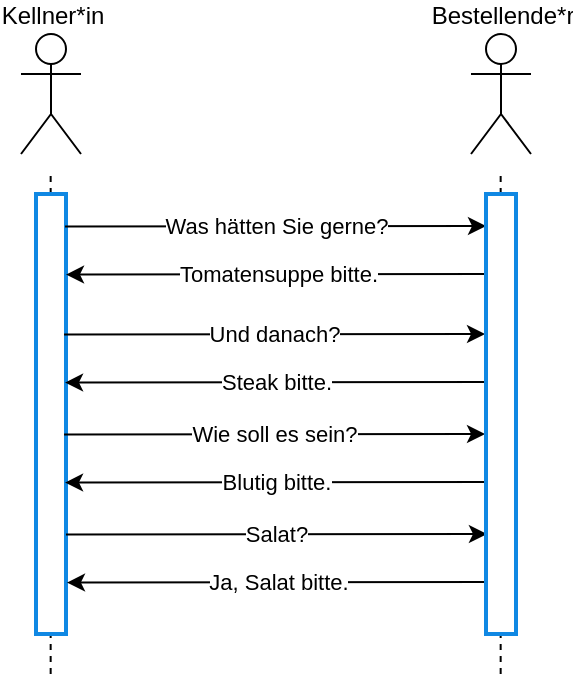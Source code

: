 <mxfile version="16.5.2" type="device"><diagram id="Leyl3rW_nlBt5nnhuCO2" name="Page-1"><mxGraphModel dx="980" dy="540" grid="1" gridSize="10" guides="1" tooltips="1" connect="1" arrows="1" fold="1" page="1" pageScale="1" pageWidth="1169" pageHeight="827" math="0" shadow="0"><root><mxCell id="0"/><mxCell id="1" parent="0"/><mxCell id="IVCKebakMnqVJ9-r233U-1" value="Kellner*in" style="shape=umlActor;verticalLabelPosition=top;verticalAlign=bottom;html=1;outlineConnect=0;labelPosition=center;align=center;" vertex="1" parent="1"><mxGeometry x="287.5" y="100" width="30" height="60" as="geometry"/></mxCell><mxCell id="IVCKebakMnqVJ9-r233U-4" value="" style="endArrow=none;dashed=1;html=1;rounded=0;" edge="1" parent="1"><mxGeometry width="50" height="50" relative="1" as="geometry"><mxPoint x="302.33" y="420" as="sourcePoint"/><mxPoint x="302.33" y="170" as="targetPoint"/></mxGeometry></mxCell><mxCell id="IVCKebakMnqVJ9-r233U-3" value="" style="whiteSpace=wrap;html=1;imageAspect=0;fillColor=#FFFFFF;strokeColor=#1088E3;strokeWidth=2;" vertex="1" parent="1"><mxGeometry x="295" y="180" width="15" height="220" as="geometry"/></mxCell><mxCell id="IVCKebakMnqVJ9-r233U-13" value="" style="endArrow=classic;html=1;rounded=0;strokeColor=#000000;exitX=0.968;exitY=0.074;exitDx=0;exitDy=0;exitPerimeter=0;" edge="1" parent="1" source="IVCKebakMnqVJ9-r233U-3"><mxGeometry relative="1" as="geometry"><mxPoint x="400" y="240" as="sourcePoint"/><mxPoint x="520" y="196" as="targetPoint"/></mxGeometry></mxCell><mxCell id="IVCKebakMnqVJ9-r233U-14" value="Was hätten Sie gerne?" style="edgeLabel;resizable=0;html=1;align=center;verticalAlign=middle;strokeColor=#1088E3;strokeWidth=2;fillColor=#FFFFFF;" connectable="0" vertex="1" parent="IVCKebakMnqVJ9-r233U-13"><mxGeometry relative="1" as="geometry"/></mxCell><mxCell id="IVCKebakMnqVJ9-r233U-15" value="" style="endArrow=classic;html=1;rounded=0;strokeColor=default;exitX=0.968;exitY=0.074;exitDx=0;exitDy=0;exitPerimeter=0;anchorPointDirection=1;" edge="1" parent="1"><mxGeometry relative="1" as="geometry"><mxPoint x="520.48" y="220" as="sourcePoint"/><mxPoint x="310" y="220.28" as="targetPoint"/></mxGeometry></mxCell><mxCell id="IVCKebakMnqVJ9-r233U-16" value="Tomatensuppe bitte." style="edgeLabel;resizable=0;html=1;align=center;verticalAlign=middle;strokeColor=#1088E3;strokeWidth=2;fillColor=#FFFFFF;" connectable="0" vertex="1" parent="IVCKebakMnqVJ9-r233U-15"><mxGeometry relative="1" as="geometry"/></mxCell><mxCell id="IVCKebakMnqVJ9-r233U-17" value="" style="endArrow=classic;html=1;rounded=0;strokeColor=#000000;exitX=0.968;exitY=0.074;exitDx=0;exitDy=0;exitPerimeter=0;" edge="1" parent="1"><mxGeometry relative="1" as="geometry"><mxPoint x="309.04" y="250.28" as="sourcePoint"/><mxPoint x="519.52" y="250" as="targetPoint"/></mxGeometry></mxCell><mxCell id="IVCKebakMnqVJ9-r233U-18" value="Und danach?" style="edgeLabel;resizable=0;html=1;align=center;verticalAlign=middle;strokeColor=#1088E3;strokeWidth=2;fillColor=#FFFFFF;" connectable="0" vertex="1" parent="IVCKebakMnqVJ9-r233U-17"><mxGeometry relative="1" as="geometry"/></mxCell><mxCell id="IVCKebakMnqVJ9-r233U-19" value="" style="endArrow=classic;html=1;rounded=0;strokeColor=default;exitX=0.968;exitY=0.074;exitDx=0;exitDy=0;exitPerimeter=0;anchorPointDirection=1;" edge="1" parent="1"><mxGeometry relative="1" as="geometry"><mxPoint x="520" y="274" as="sourcePoint"/><mxPoint x="309.52" y="274.28" as="targetPoint"/></mxGeometry></mxCell><mxCell id="IVCKebakMnqVJ9-r233U-20" value="Steak bitte." style="edgeLabel;resizable=0;html=1;align=center;verticalAlign=middle;strokeColor=#1088E3;strokeWidth=2;fillColor=#FFFFFF;" connectable="0" vertex="1" parent="IVCKebakMnqVJ9-r233U-19"><mxGeometry relative="1" as="geometry"/></mxCell><mxCell id="IVCKebakMnqVJ9-r233U-21" value="" style="endArrow=classic;html=1;rounded=0;strokeColor=#000000;exitX=0.968;exitY=0.074;exitDx=0;exitDy=0;exitPerimeter=0;" edge="1" parent="1"><mxGeometry relative="1" as="geometry"><mxPoint x="309.04" y="300.28" as="sourcePoint"/><mxPoint x="519.52" y="300" as="targetPoint"/></mxGeometry></mxCell><mxCell id="IVCKebakMnqVJ9-r233U-22" value="Wie soll es sein?" style="edgeLabel;resizable=0;html=1;align=center;verticalAlign=middle;strokeColor=#1088E3;strokeWidth=2;fillColor=#FFFFFF;" connectable="0" vertex="1" parent="IVCKebakMnqVJ9-r233U-21"><mxGeometry relative="1" as="geometry"/></mxCell><mxCell id="IVCKebakMnqVJ9-r233U-23" value="" style="endArrow=classic;html=1;rounded=0;strokeColor=default;exitX=0.968;exitY=0.074;exitDx=0;exitDy=0;exitPerimeter=0;anchorPointDirection=1;" edge="1" parent="1"><mxGeometry relative="1" as="geometry"><mxPoint x="520" y="324" as="sourcePoint"/><mxPoint x="309.52" y="324.28" as="targetPoint"/></mxGeometry></mxCell><mxCell id="IVCKebakMnqVJ9-r233U-24" value="Blutig bitte." style="edgeLabel;resizable=0;html=1;align=center;verticalAlign=middle;strokeColor=#1088E3;strokeWidth=2;fillColor=#FFFFFF;" connectable="0" vertex="1" parent="IVCKebakMnqVJ9-r233U-23"><mxGeometry relative="1" as="geometry"/></mxCell><mxCell id="IVCKebakMnqVJ9-r233U-25" value="" style="endArrow=classic;html=1;rounded=0;strokeColor=#000000;exitX=0.968;exitY=0.074;exitDx=0;exitDy=0;exitPerimeter=0;" edge="1" parent="1"><mxGeometry relative="1" as="geometry"><mxPoint x="310.0" y="350.28" as="sourcePoint"/><mxPoint x="520.48" y="350" as="targetPoint"/></mxGeometry></mxCell><mxCell id="IVCKebakMnqVJ9-r233U-26" value="Salat?" style="edgeLabel;resizable=0;html=1;align=center;verticalAlign=middle;strokeColor=#1088E3;strokeWidth=2;fillColor=#FFFFFF;" connectable="0" vertex="1" parent="IVCKebakMnqVJ9-r233U-25"><mxGeometry relative="1" as="geometry"/></mxCell><mxCell id="IVCKebakMnqVJ9-r233U-27" value="" style="endArrow=classic;html=1;rounded=0;strokeColor=default;exitX=0.968;exitY=0.074;exitDx=0;exitDy=0;exitPerimeter=0;anchorPointDirection=1;" edge="1" parent="1"><mxGeometry relative="1" as="geometry"><mxPoint x="520.96" y="374" as="sourcePoint"/><mxPoint x="310.48" y="374.28" as="targetPoint"/></mxGeometry></mxCell><mxCell id="IVCKebakMnqVJ9-r233U-28" value="Ja, Salat bitte." style="edgeLabel;resizable=0;html=1;align=center;verticalAlign=middle;strokeColor=#1088E3;strokeWidth=2;fillColor=#FFFFFF;" connectable="0" vertex="1" parent="IVCKebakMnqVJ9-r233U-27"><mxGeometry relative="1" as="geometry"/></mxCell><mxCell id="IVCKebakMnqVJ9-r233U-29" value="Bestellende*r" style="shape=umlActor;verticalLabelPosition=top;verticalAlign=bottom;html=1;outlineConnect=0;labelPosition=center;align=center;" vertex="1" parent="1"><mxGeometry x="512.5" y="100" width="30" height="60" as="geometry"/></mxCell><mxCell id="IVCKebakMnqVJ9-r233U-30" value="" style="endArrow=none;dashed=1;html=1;rounded=0;" edge="1" parent="1"><mxGeometry width="50" height="50" relative="1" as="geometry"><mxPoint x="527.33" y="420" as="sourcePoint"/><mxPoint x="527.33" y="170" as="targetPoint"/></mxGeometry></mxCell><mxCell id="IVCKebakMnqVJ9-r233U-31" value="" style="whiteSpace=wrap;html=1;imageAspect=0;fillColor=#FFFFFF;strokeColor=#1088E3;strokeWidth=2;" vertex="1" parent="1"><mxGeometry x="520" y="180" width="15" height="220" as="geometry"/></mxCell></root></mxGraphModel></diagram></mxfile>